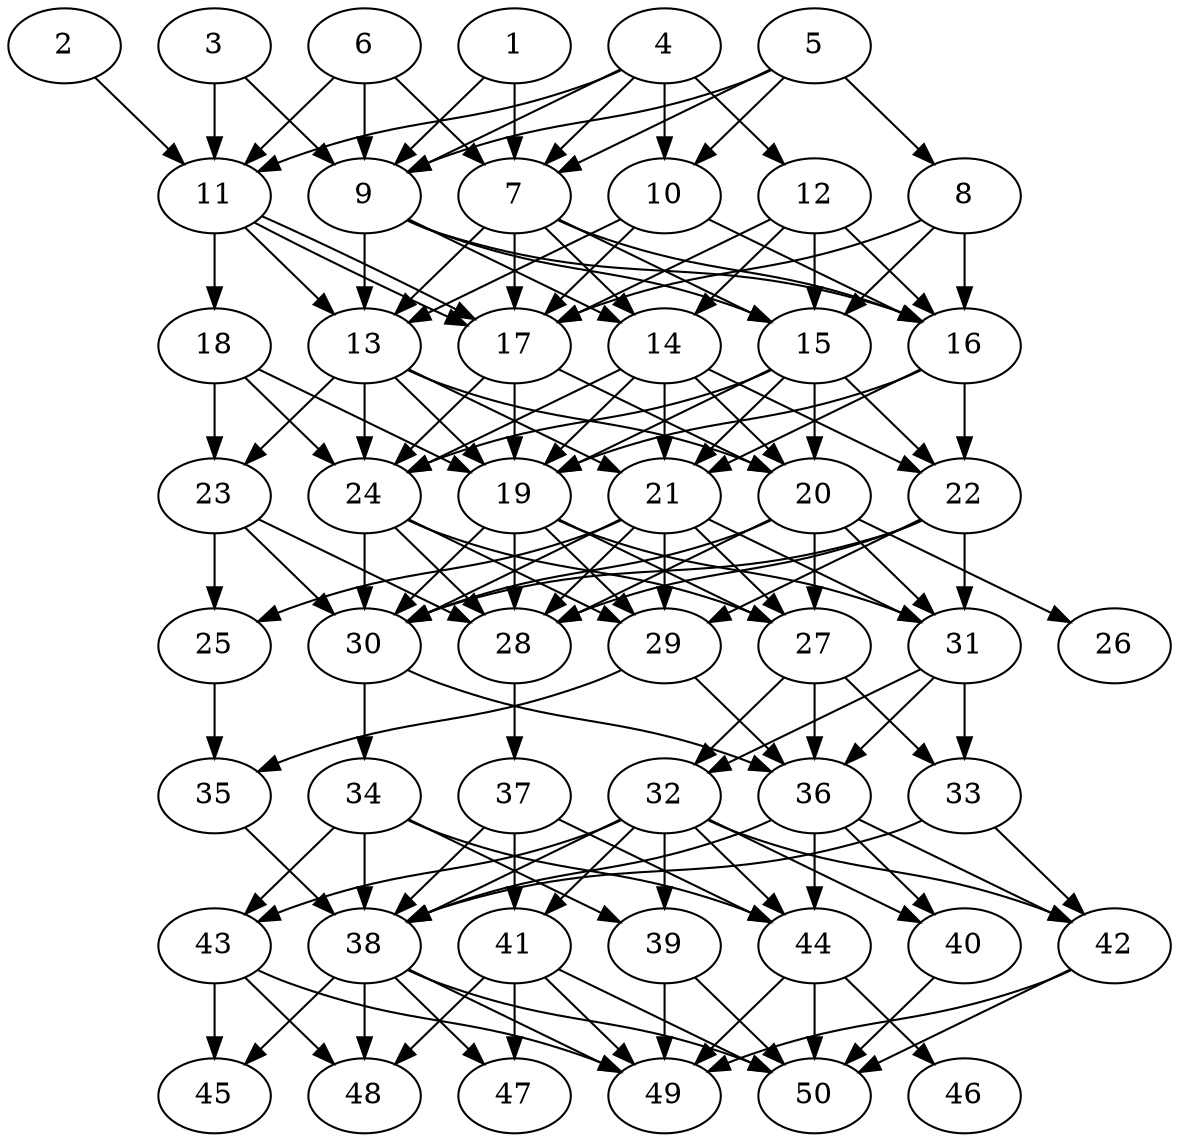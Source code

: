 // DAG automatically generated by daggen at Thu Oct  3 14:07:57 2019
// ./daggen --dot -n 50 --ccr 0.4 --fat 0.5 --regular 0.9 --density 0.9 --mindata 5242880 --maxdata 52428800 
digraph G {
  1 [size="65953280", alpha="0.04", expect_size="26381312"] 
  1 -> 7 [size ="26381312"]
  1 -> 9 [size ="26381312"]
  2 [size="44096000", alpha="0.06", expect_size="17638400"] 
  2 -> 11 [size ="17638400"]
  3 [size="72453120", alpha="0.19", expect_size="28981248"] 
  3 -> 9 [size ="28981248"]
  3 -> 11 [size ="28981248"]
  4 [size="113937920", alpha="0.13", expect_size="45575168"] 
  4 -> 7 [size ="45575168"]
  4 -> 9 [size ="45575168"]
  4 -> 10 [size ="45575168"]
  4 -> 11 [size ="45575168"]
  4 -> 12 [size ="45575168"]
  5 [size="57057280", alpha="0.03", expect_size="22822912"] 
  5 -> 7 [size ="22822912"]
  5 -> 8 [size ="22822912"]
  5 -> 9 [size ="22822912"]
  5 -> 10 [size ="22822912"]
  6 [size="94064640", alpha="0.20", expect_size="37625856"] 
  6 -> 7 [size ="37625856"]
  6 -> 9 [size ="37625856"]
  6 -> 11 [size ="37625856"]
  7 [size="83589120", alpha="0.02", expect_size="33435648"] 
  7 -> 13 [size ="33435648"]
  7 -> 14 [size ="33435648"]
  7 -> 15 [size ="33435648"]
  7 -> 16 [size ="33435648"]
  7 -> 17 [size ="33435648"]
  8 [size="22072320", alpha="0.11", expect_size="8828928"] 
  8 -> 15 [size ="8828928"]
  8 -> 16 [size ="8828928"]
  8 -> 17 [size ="8828928"]
  9 [size="36313600", alpha="0.16", expect_size="14525440"] 
  9 -> 13 [size ="14525440"]
  9 -> 14 [size ="14525440"]
  9 -> 15 [size ="14525440"]
  9 -> 16 [size ="14525440"]
  10 [size="129748480", alpha="0.13", expect_size="51899392"] 
  10 -> 13 [size ="51899392"]
  10 -> 16 [size ="51899392"]
  10 -> 17 [size ="51899392"]
  11 [size="129154560", alpha="0.12", expect_size="51661824"] 
  11 -> 13 [size ="51661824"]
  11 -> 17 [size ="51661824"]
  11 -> 17 [size ="51661824"]
  11 -> 18 [size ="51661824"]
  12 [size="36633600", alpha="0.09", expect_size="14653440"] 
  12 -> 14 [size ="14653440"]
  12 -> 15 [size ="14653440"]
  12 -> 16 [size ="14653440"]
  12 -> 17 [size ="14653440"]
  13 [size="72816640", alpha="0.10", expect_size="29126656"] 
  13 -> 19 [size ="29126656"]
  13 -> 20 [size ="29126656"]
  13 -> 21 [size ="29126656"]
  13 -> 23 [size ="29126656"]
  13 -> 24 [size ="29126656"]
  14 [size="65697280", alpha="0.13", expect_size="26278912"] 
  14 -> 19 [size ="26278912"]
  14 -> 20 [size ="26278912"]
  14 -> 21 [size ="26278912"]
  14 -> 22 [size ="26278912"]
  14 -> 24 [size ="26278912"]
  15 [size="24248320", alpha="0.02", expect_size="9699328"] 
  15 -> 19 [size ="9699328"]
  15 -> 20 [size ="9699328"]
  15 -> 21 [size ="9699328"]
  15 -> 22 [size ="9699328"]
  15 -> 24 [size ="9699328"]
  16 [size="41474560", alpha="0.10", expect_size="16589824"] 
  16 -> 19 [size ="16589824"]
  16 -> 21 [size ="16589824"]
  16 -> 22 [size ="16589824"]
  17 [size="39477760", alpha="0.10", expect_size="15791104"] 
  17 -> 19 [size ="15791104"]
  17 -> 20 [size ="15791104"]
  17 -> 24 [size ="15791104"]
  18 [size="50424320", alpha="0.14", expect_size="20169728"] 
  18 -> 19 [size ="20169728"]
  18 -> 23 [size ="20169728"]
  18 -> 24 [size ="20169728"]
  19 [size="114580480", alpha="0.01", expect_size="45832192"] 
  19 -> 27 [size ="45832192"]
  19 -> 28 [size ="45832192"]
  19 -> 29 [size ="45832192"]
  19 -> 30 [size ="45832192"]
  19 -> 31 [size ="45832192"]
  20 [size="92892160", alpha="0.10", expect_size="37156864"] 
  20 -> 26 [size ="37156864"]
  20 -> 27 [size ="37156864"]
  20 -> 28 [size ="37156864"]
  20 -> 30 [size ="37156864"]
  20 -> 31 [size ="37156864"]
  21 [size="53611520", alpha="0.08", expect_size="21444608"] 
  21 -> 25 [size ="21444608"]
  21 -> 27 [size ="21444608"]
  21 -> 28 [size ="21444608"]
  21 -> 29 [size ="21444608"]
  21 -> 30 [size ="21444608"]
  21 -> 31 [size ="21444608"]
  22 [size="126044160", alpha="0.11", expect_size="50417664"] 
  22 -> 28 [size ="50417664"]
  22 -> 29 [size ="50417664"]
  22 -> 30 [size ="50417664"]
  22 -> 31 [size ="50417664"]
  23 [size="62717440", alpha="0.04", expect_size="25086976"] 
  23 -> 25 [size ="25086976"]
  23 -> 28 [size ="25086976"]
  23 -> 30 [size ="25086976"]
  24 [size="123240960", alpha="0.14", expect_size="49296384"] 
  24 -> 27 [size ="49296384"]
  24 -> 28 [size ="49296384"]
  24 -> 29 [size ="49296384"]
  24 -> 30 [size ="49296384"]
  25 [size="79193600", alpha="0.11", expect_size="31677440"] 
  25 -> 35 [size ="31677440"]
  26 [size="89863680", alpha="0.02", expect_size="35945472"] 
  27 [size="33551360", alpha="0.05", expect_size="13420544"] 
  27 -> 32 [size ="13420544"]
  27 -> 33 [size ="13420544"]
  27 -> 36 [size ="13420544"]
  28 [size="91852800", alpha="0.10", expect_size="36741120"] 
  28 -> 37 [size ="36741120"]
  29 [size="57236480", alpha="0.19", expect_size="22894592"] 
  29 -> 35 [size ="22894592"]
  29 -> 36 [size ="22894592"]
  30 [size="66050560", alpha="0.07", expect_size="26420224"] 
  30 -> 34 [size ="26420224"]
  30 -> 36 [size ="26420224"]
  31 [size="125952000", alpha="0.15", expect_size="50380800"] 
  31 -> 32 [size ="50380800"]
  31 -> 33 [size ="50380800"]
  31 -> 36 [size ="50380800"]
  32 [size="53857280", alpha="0.07", expect_size="21542912"] 
  32 -> 38 [size ="21542912"]
  32 -> 39 [size ="21542912"]
  32 -> 40 [size ="21542912"]
  32 -> 41 [size ="21542912"]
  32 -> 42 [size ="21542912"]
  32 -> 43 [size ="21542912"]
  32 -> 44 [size ="21542912"]
  33 [size="116689920", alpha="0.09", expect_size="46675968"] 
  33 -> 38 [size ="46675968"]
  33 -> 42 [size ="46675968"]
  34 [size="19898880", alpha="0.01", expect_size="7959552"] 
  34 -> 38 [size ="7959552"]
  34 -> 39 [size ="7959552"]
  34 -> 43 [size ="7959552"]
  34 -> 44 [size ="7959552"]
  35 [size="100244480", alpha="0.14", expect_size="40097792"] 
  35 -> 38 [size ="40097792"]
  36 [size="47784960", alpha="0.11", expect_size="19113984"] 
  36 -> 38 [size ="19113984"]
  36 -> 40 [size ="19113984"]
  36 -> 42 [size ="19113984"]
  36 -> 44 [size ="19113984"]
  37 [size="61445120", alpha="0.14", expect_size="24578048"] 
  37 -> 38 [size ="24578048"]
  37 -> 41 [size ="24578048"]
  37 -> 44 [size ="24578048"]
  38 [size="93742080", alpha="0.02", expect_size="37496832"] 
  38 -> 45 [size ="37496832"]
  38 -> 47 [size ="37496832"]
  38 -> 48 [size ="37496832"]
  38 -> 49 [size ="37496832"]
  38 -> 50 [size ="37496832"]
  39 [size="35676160", alpha="0.08", expect_size="14270464"] 
  39 -> 49 [size ="14270464"]
  39 -> 50 [size ="14270464"]
  40 [size="28421120", alpha="0.07", expect_size="11368448"] 
  40 -> 50 [size ="11368448"]
  41 [size="70656000", alpha="0.13", expect_size="28262400"] 
  41 -> 47 [size ="28262400"]
  41 -> 48 [size ="28262400"]
  41 -> 49 [size ="28262400"]
  41 -> 50 [size ="28262400"]
  42 [size="42496000", alpha="0.19", expect_size="16998400"] 
  42 -> 49 [size ="16998400"]
  42 -> 50 [size ="16998400"]
  43 [size="85437440", alpha="0.13", expect_size="34174976"] 
  43 -> 45 [size ="34174976"]
  43 -> 48 [size ="34174976"]
  43 -> 49 [size ="34174976"]
  44 [size="23255040", alpha="0.05", expect_size="9302016"] 
  44 -> 46 [size ="9302016"]
  44 -> 49 [size ="9302016"]
  44 -> 50 [size ="9302016"]
  45 [size="26511360", alpha="0.09", expect_size="10604544"] 
  46 [size="106342400", alpha="0.05", expect_size="42536960"] 
  47 [size="55191040", alpha="0.05", expect_size="22076416"] 
  48 [size="17395200", alpha="0.19", expect_size="6958080"] 
  49 [size="30266880", alpha="0.20", expect_size="12106752"] 
  50 [size="77319680", alpha="0.10", expect_size="30927872"] 
}
